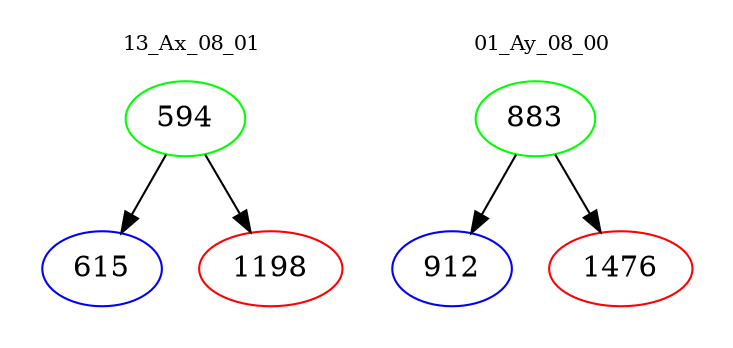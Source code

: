 digraph{
subgraph cluster_0 {
color = white
label = "13_Ax_08_01";
fontsize=10;
T0_594 [label="594", color="green"]
T0_594 -> T0_615 [color="black"]
T0_615 [label="615", color="blue"]
T0_594 -> T0_1198 [color="black"]
T0_1198 [label="1198", color="red"]
}
subgraph cluster_1 {
color = white
label = "01_Ay_08_00";
fontsize=10;
T1_883 [label="883", color="green"]
T1_883 -> T1_912 [color="black"]
T1_912 [label="912", color="blue"]
T1_883 -> T1_1476 [color="black"]
T1_1476 [label="1476", color="red"]
}
}
